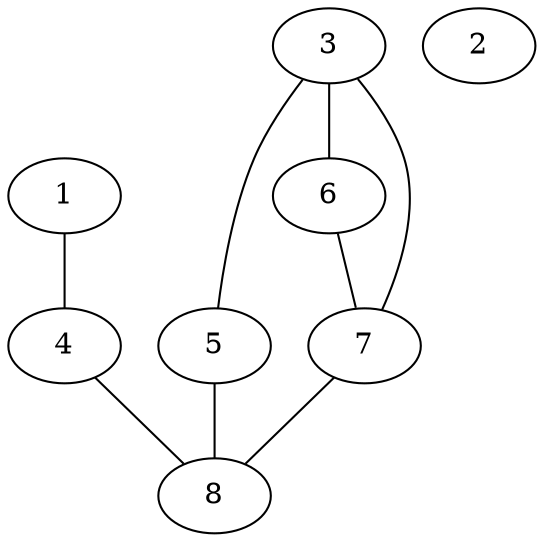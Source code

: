 graph g {
1;
2;
3;
4;
5;
6;
7;
8;
1 -- 4;
3 -- 5;
3 -- 6;
3 -- 7;
4 -- 8;
5 -- 8;
6 -- 7;
7 -- 8;
}
